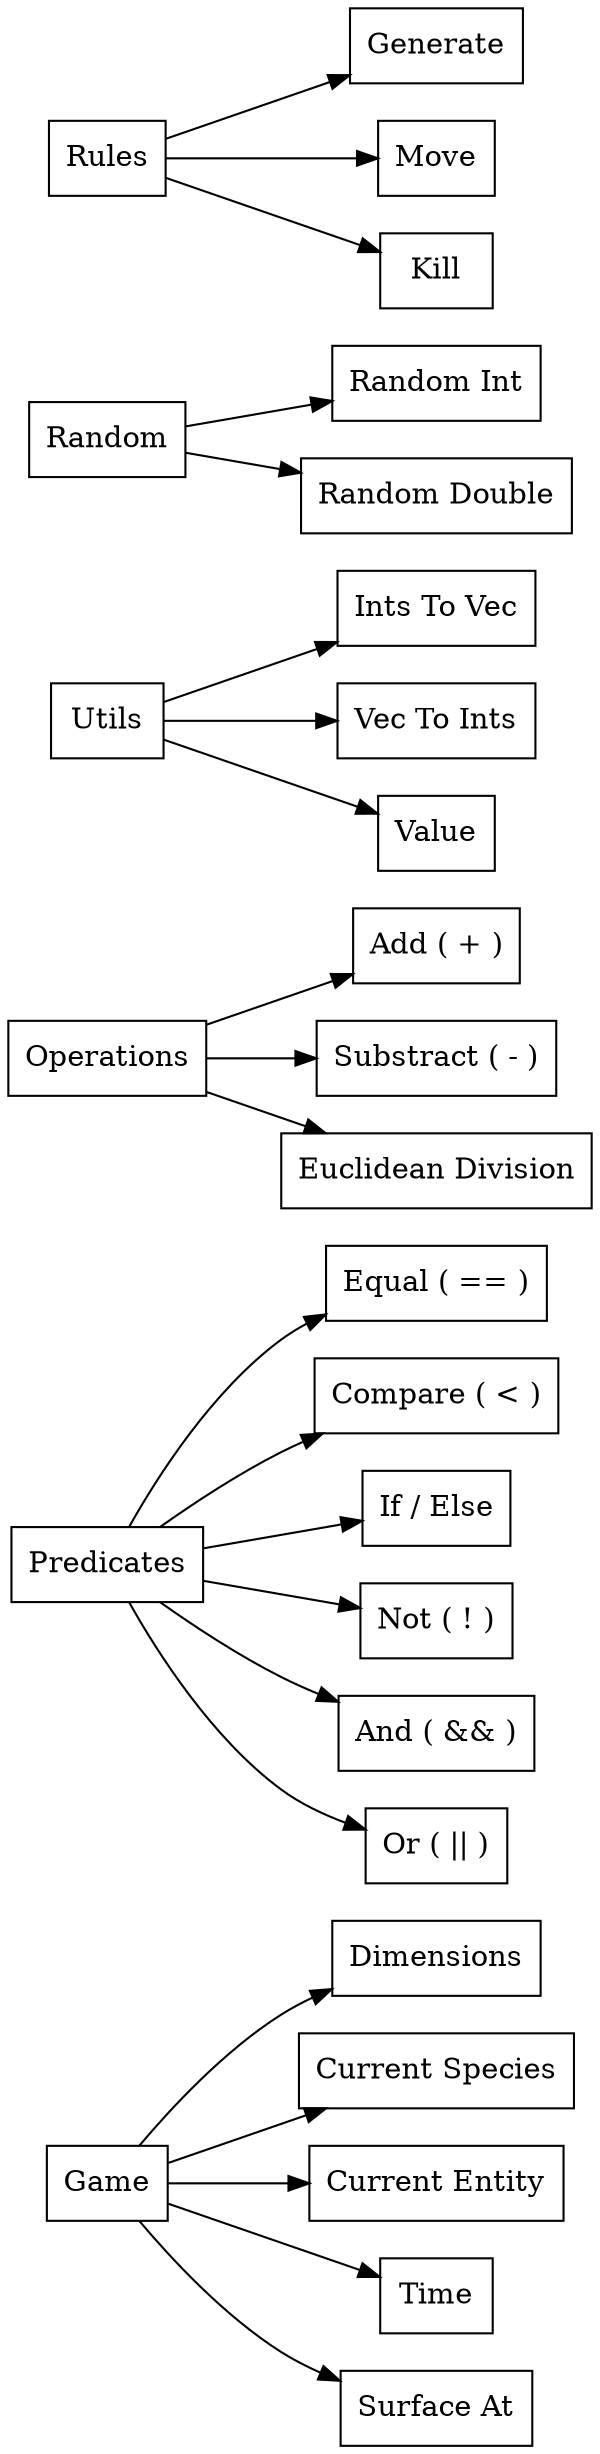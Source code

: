 digraph {

	/* Style */
	rankdir=LR;
	node[shape=rectangle];

	/* Nodes */
	game[label="Game"]; 
	pred[label="Predicates"];
	op[label="Operations"];
	util[label="Utils"];
	rand[label="Random"];
	rule[label="Rules"];

	dim[label="Dimensions"];
	curSp[label="Current Species"];
	curEnt[label="Current Entity"];
	time[label="Time"];
	surfAt[label="Surface At"];

	eq[label="Equal ( == )"];
	comp[label="Compare ( < )"];
	ifelse[label="If / Else"];
	not[label="Not ( ! )"];
	and[label="And ( && )"];
	or[label="Or ( || )"]; 

	add[label="Add ( + )"];
	sub[label="Substract ( - )"];
	eucldiv[label="Euclidean Division"];

	ints2vec[label="Ints To Vec"];
	vec2ints[label="Vec To Ints"];
	value[label="Value"];

	randint[label="Random Int"];
	rand01[label="Random Double"];

	gen[label="Generate"];
	move[label="Move"];
	kill[label="Kill"];

	/* Edges */
	game -> {dim curSp curEnt time surfAt};
	pred -> {eq comp ifelse not and or};
	op -> {add sub eucldiv};
	util -> {ints2vec vec2ints value};
	rand -> {randint rand01};
	rule -> {gen move kill};
}
